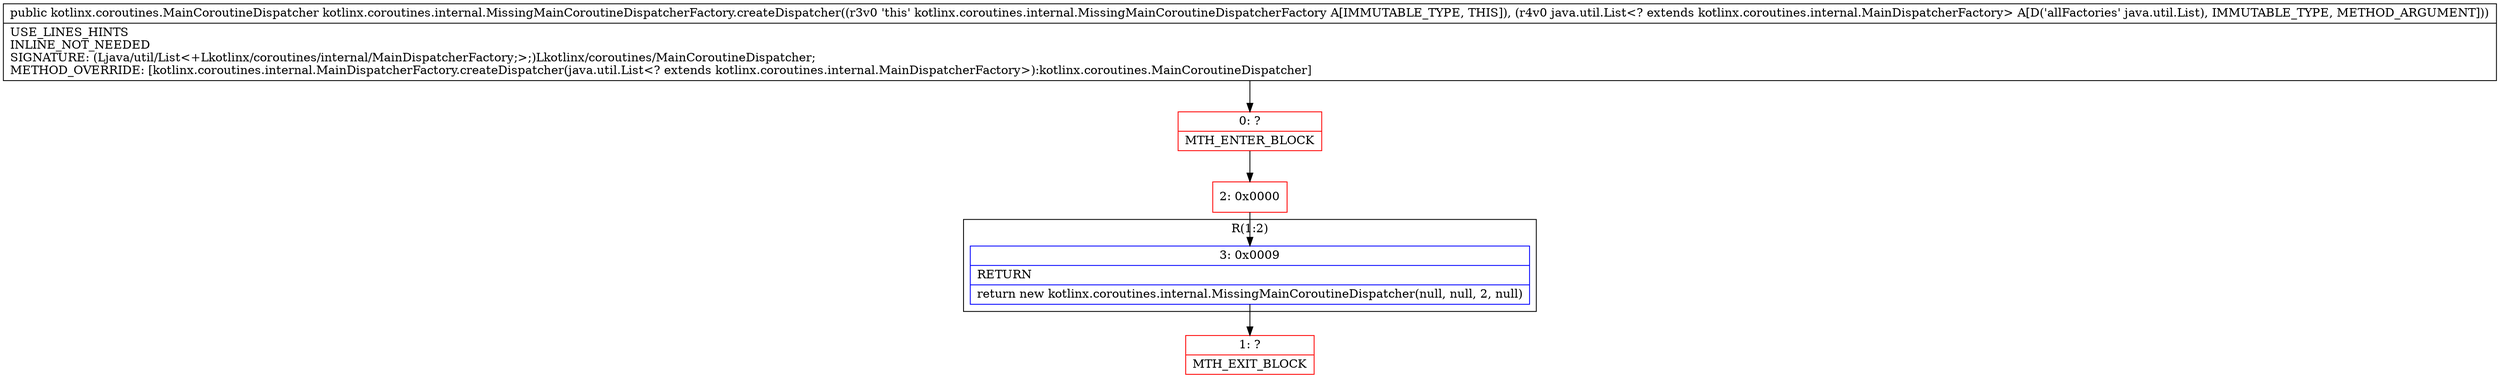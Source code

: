 digraph "CFG forkotlinx.coroutines.internal.MissingMainCoroutineDispatcherFactory.createDispatcher(Ljava\/util\/List;)Lkotlinx\/coroutines\/MainCoroutineDispatcher;" {
subgraph cluster_Region_1577875947 {
label = "R(1:2)";
node [shape=record,color=blue];
Node_3 [shape=record,label="{3\:\ 0x0009|RETURN\l|return new kotlinx.coroutines.internal.MissingMainCoroutineDispatcher(null, null, 2, null)\l}"];
}
Node_0 [shape=record,color=red,label="{0\:\ ?|MTH_ENTER_BLOCK\l}"];
Node_2 [shape=record,color=red,label="{2\:\ 0x0000}"];
Node_1 [shape=record,color=red,label="{1\:\ ?|MTH_EXIT_BLOCK\l}"];
MethodNode[shape=record,label="{public kotlinx.coroutines.MainCoroutineDispatcher kotlinx.coroutines.internal.MissingMainCoroutineDispatcherFactory.createDispatcher((r3v0 'this' kotlinx.coroutines.internal.MissingMainCoroutineDispatcherFactory A[IMMUTABLE_TYPE, THIS]), (r4v0 java.util.List\<? extends kotlinx.coroutines.internal.MainDispatcherFactory\> A[D('allFactories' java.util.List), IMMUTABLE_TYPE, METHOD_ARGUMENT]))  | USE_LINES_HINTS\lINLINE_NOT_NEEDED\lSIGNATURE: (Ljava\/util\/List\<+Lkotlinx\/coroutines\/internal\/MainDispatcherFactory;\>;)Lkotlinx\/coroutines\/MainCoroutineDispatcher;\lMETHOD_OVERRIDE: [kotlinx.coroutines.internal.MainDispatcherFactory.createDispatcher(java.util.List\<? extends kotlinx.coroutines.internal.MainDispatcherFactory\>):kotlinx.coroutines.MainCoroutineDispatcher]\l}"];
MethodNode -> Node_0;Node_3 -> Node_1;
Node_0 -> Node_2;
Node_2 -> Node_3;
}

